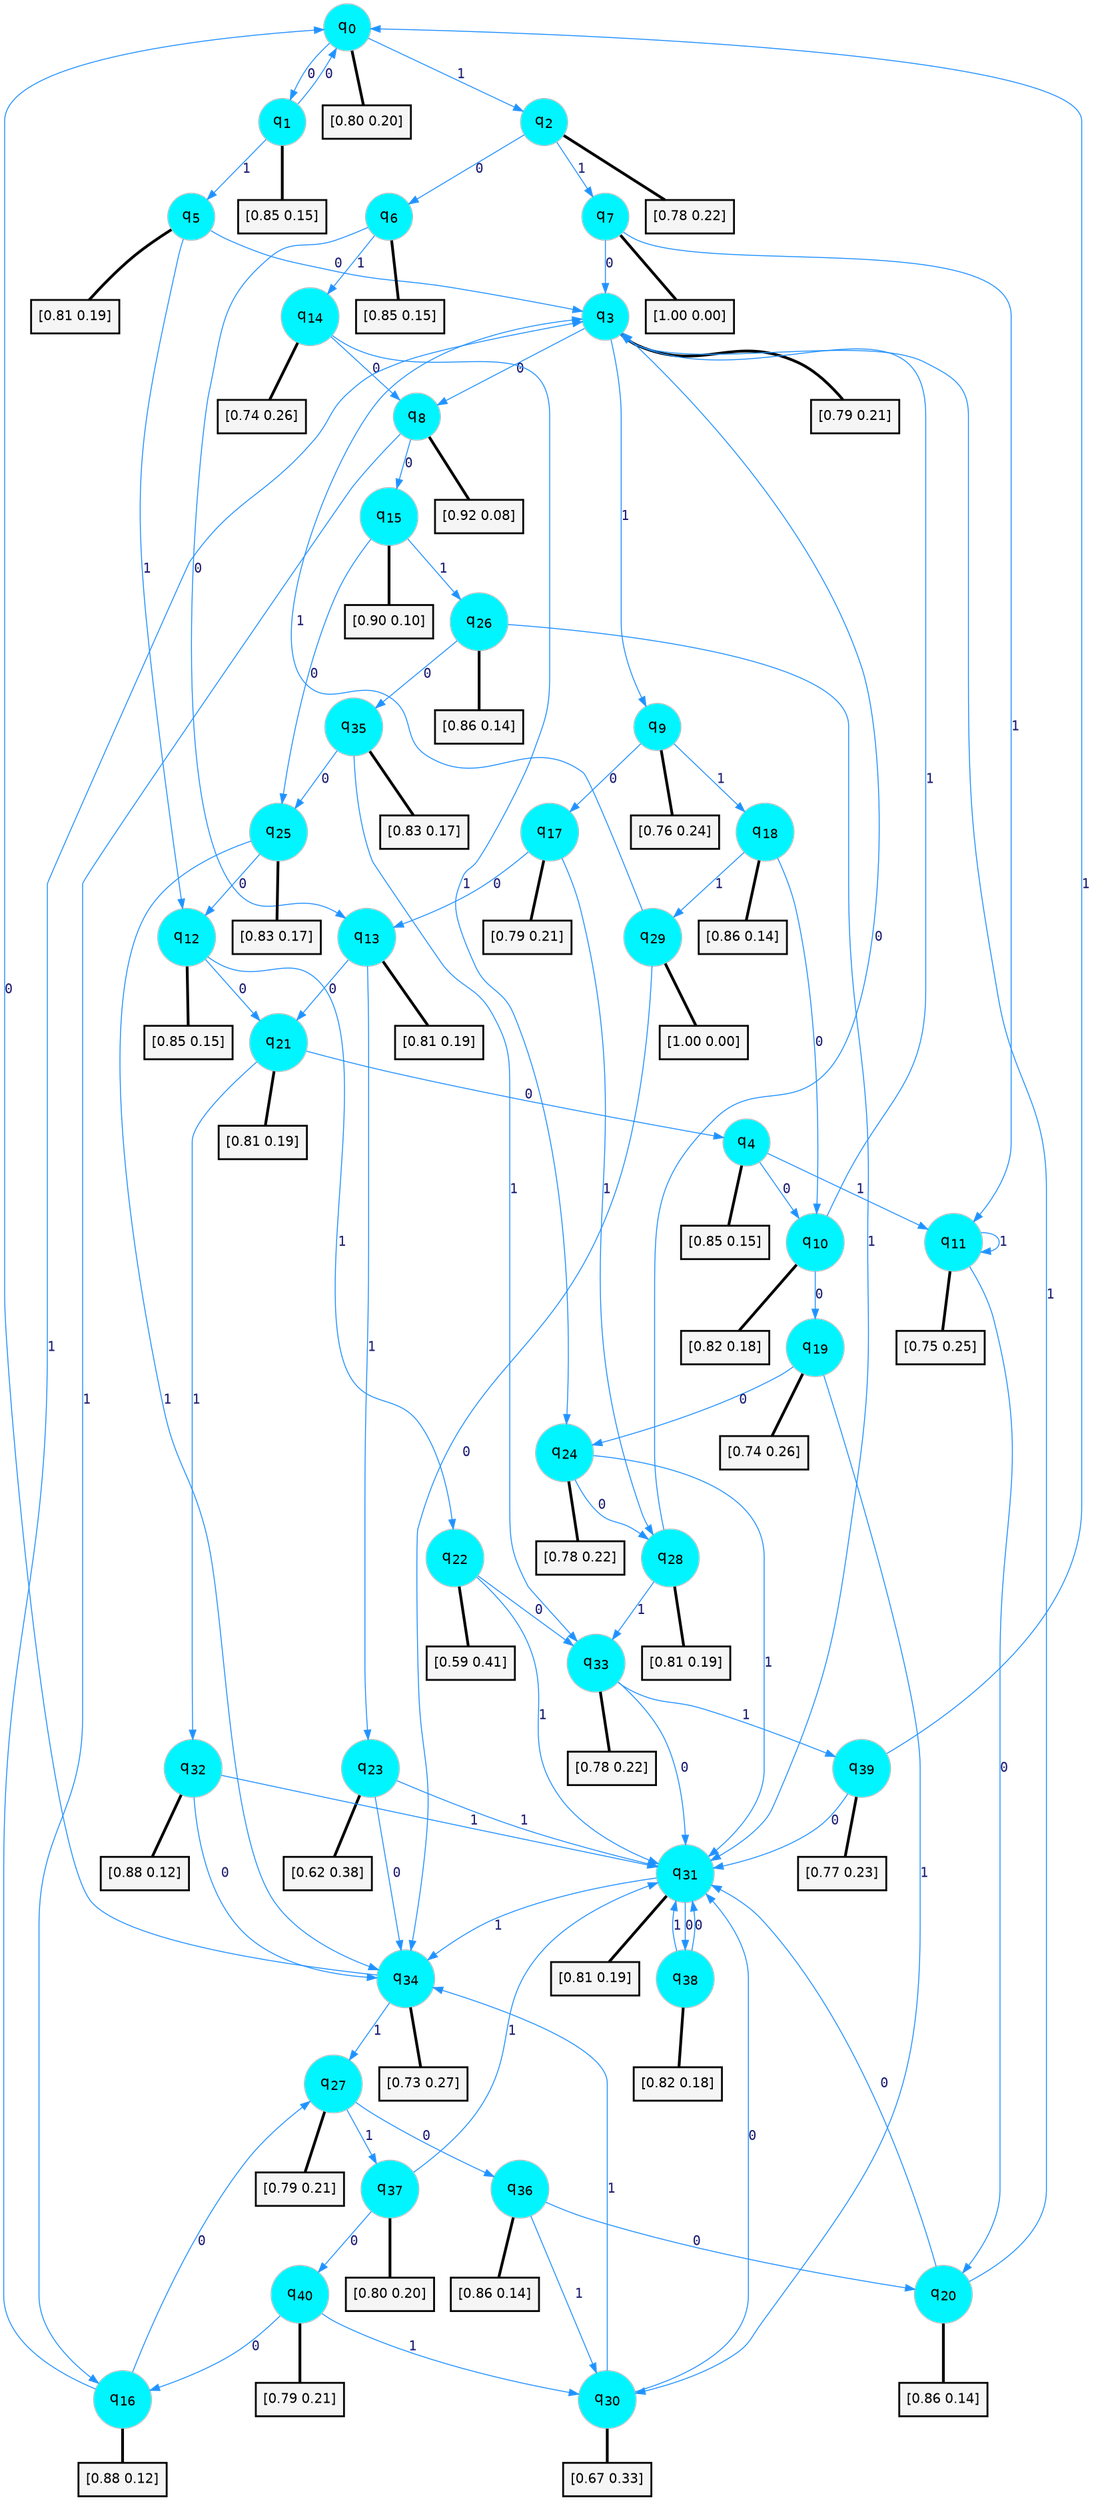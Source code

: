 digraph G {
graph [
bgcolor=transparent, dpi=300, rankdir=TD, size="40,25"];
node [
color=gray, fillcolor=turquoise1, fontcolor=black, fontname=Helvetica, fontsize=16, fontweight=bold, shape=circle, style=filled];
edge [
arrowsize=1, color=dodgerblue1, fontcolor=midnightblue, fontname=courier, fontweight=bold, penwidth=1, style=solid, weight=20];
0[label=<q<SUB>0</SUB>>];
1[label=<q<SUB>1</SUB>>];
2[label=<q<SUB>2</SUB>>];
3[label=<q<SUB>3</SUB>>];
4[label=<q<SUB>4</SUB>>];
5[label=<q<SUB>5</SUB>>];
6[label=<q<SUB>6</SUB>>];
7[label=<q<SUB>7</SUB>>];
8[label=<q<SUB>8</SUB>>];
9[label=<q<SUB>9</SUB>>];
10[label=<q<SUB>10</SUB>>];
11[label=<q<SUB>11</SUB>>];
12[label=<q<SUB>12</SUB>>];
13[label=<q<SUB>13</SUB>>];
14[label=<q<SUB>14</SUB>>];
15[label=<q<SUB>15</SUB>>];
16[label=<q<SUB>16</SUB>>];
17[label=<q<SUB>17</SUB>>];
18[label=<q<SUB>18</SUB>>];
19[label=<q<SUB>19</SUB>>];
20[label=<q<SUB>20</SUB>>];
21[label=<q<SUB>21</SUB>>];
22[label=<q<SUB>22</SUB>>];
23[label=<q<SUB>23</SUB>>];
24[label=<q<SUB>24</SUB>>];
25[label=<q<SUB>25</SUB>>];
26[label=<q<SUB>26</SUB>>];
27[label=<q<SUB>27</SUB>>];
28[label=<q<SUB>28</SUB>>];
29[label=<q<SUB>29</SUB>>];
30[label=<q<SUB>30</SUB>>];
31[label=<q<SUB>31</SUB>>];
32[label=<q<SUB>32</SUB>>];
33[label=<q<SUB>33</SUB>>];
34[label=<q<SUB>34</SUB>>];
35[label=<q<SUB>35</SUB>>];
36[label=<q<SUB>36</SUB>>];
37[label=<q<SUB>37</SUB>>];
38[label=<q<SUB>38</SUB>>];
39[label=<q<SUB>39</SUB>>];
40[label=<q<SUB>40</SUB>>];
41[label="[0.80 0.20]", shape=box,fontcolor=black, fontname=Helvetica, fontsize=14, penwidth=2, fillcolor=whitesmoke,color=black];
42[label="[0.85 0.15]", shape=box,fontcolor=black, fontname=Helvetica, fontsize=14, penwidth=2, fillcolor=whitesmoke,color=black];
43[label="[0.78 0.22]", shape=box,fontcolor=black, fontname=Helvetica, fontsize=14, penwidth=2, fillcolor=whitesmoke,color=black];
44[label="[0.79 0.21]", shape=box,fontcolor=black, fontname=Helvetica, fontsize=14, penwidth=2, fillcolor=whitesmoke,color=black];
45[label="[0.85 0.15]", shape=box,fontcolor=black, fontname=Helvetica, fontsize=14, penwidth=2, fillcolor=whitesmoke,color=black];
46[label="[0.81 0.19]", shape=box,fontcolor=black, fontname=Helvetica, fontsize=14, penwidth=2, fillcolor=whitesmoke,color=black];
47[label="[0.85 0.15]", shape=box,fontcolor=black, fontname=Helvetica, fontsize=14, penwidth=2, fillcolor=whitesmoke,color=black];
48[label="[1.00 0.00]", shape=box,fontcolor=black, fontname=Helvetica, fontsize=14, penwidth=2, fillcolor=whitesmoke,color=black];
49[label="[0.92 0.08]", shape=box,fontcolor=black, fontname=Helvetica, fontsize=14, penwidth=2, fillcolor=whitesmoke,color=black];
50[label="[0.76 0.24]", shape=box,fontcolor=black, fontname=Helvetica, fontsize=14, penwidth=2, fillcolor=whitesmoke,color=black];
51[label="[0.82 0.18]", shape=box,fontcolor=black, fontname=Helvetica, fontsize=14, penwidth=2, fillcolor=whitesmoke,color=black];
52[label="[0.75 0.25]", shape=box,fontcolor=black, fontname=Helvetica, fontsize=14, penwidth=2, fillcolor=whitesmoke,color=black];
53[label="[0.85 0.15]", shape=box,fontcolor=black, fontname=Helvetica, fontsize=14, penwidth=2, fillcolor=whitesmoke,color=black];
54[label="[0.81 0.19]", shape=box,fontcolor=black, fontname=Helvetica, fontsize=14, penwidth=2, fillcolor=whitesmoke,color=black];
55[label="[0.74 0.26]", shape=box,fontcolor=black, fontname=Helvetica, fontsize=14, penwidth=2, fillcolor=whitesmoke,color=black];
56[label="[0.90 0.10]", shape=box,fontcolor=black, fontname=Helvetica, fontsize=14, penwidth=2, fillcolor=whitesmoke,color=black];
57[label="[0.88 0.12]", shape=box,fontcolor=black, fontname=Helvetica, fontsize=14, penwidth=2, fillcolor=whitesmoke,color=black];
58[label="[0.79 0.21]", shape=box,fontcolor=black, fontname=Helvetica, fontsize=14, penwidth=2, fillcolor=whitesmoke,color=black];
59[label="[0.86 0.14]", shape=box,fontcolor=black, fontname=Helvetica, fontsize=14, penwidth=2, fillcolor=whitesmoke,color=black];
60[label="[0.74 0.26]", shape=box,fontcolor=black, fontname=Helvetica, fontsize=14, penwidth=2, fillcolor=whitesmoke,color=black];
61[label="[0.86 0.14]", shape=box,fontcolor=black, fontname=Helvetica, fontsize=14, penwidth=2, fillcolor=whitesmoke,color=black];
62[label="[0.81 0.19]", shape=box,fontcolor=black, fontname=Helvetica, fontsize=14, penwidth=2, fillcolor=whitesmoke,color=black];
63[label="[0.59 0.41]", shape=box,fontcolor=black, fontname=Helvetica, fontsize=14, penwidth=2, fillcolor=whitesmoke,color=black];
64[label="[0.62 0.38]", shape=box,fontcolor=black, fontname=Helvetica, fontsize=14, penwidth=2, fillcolor=whitesmoke,color=black];
65[label="[0.78 0.22]", shape=box,fontcolor=black, fontname=Helvetica, fontsize=14, penwidth=2, fillcolor=whitesmoke,color=black];
66[label="[0.83 0.17]", shape=box,fontcolor=black, fontname=Helvetica, fontsize=14, penwidth=2, fillcolor=whitesmoke,color=black];
67[label="[0.86 0.14]", shape=box,fontcolor=black, fontname=Helvetica, fontsize=14, penwidth=2, fillcolor=whitesmoke,color=black];
68[label="[0.79 0.21]", shape=box,fontcolor=black, fontname=Helvetica, fontsize=14, penwidth=2, fillcolor=whitesmoke,color=black];
69[label="[0.81 0.19]", shape=box,fontcolor=black, fontname=Helvetica, fontsize=14, penwidth=2, fillcolor=whitesmoke,color=black];
70[label="[1.00 0.00]", shape=box,fontcolor=black, fontname=Helvetica, fontsize=14, penwidth=2, fillcolor=whitesmoke,color=black];
71[label="[0.67 0.33]", shape=box,fontcolor=black, fontname=Helvetica, fontsize=14, penwidth=2, fillcolor=whitesmoke,color=black];
72[label="[0.81 0.19]", shape=box,fontcolor=black, fontname=Helvetica, fontsize=14, penwidth=2, fillcolor=whitesmoke,color=black];
73[label="[0.88 0.12]", shape=box,fontcolor=black, fontname=Helvetica, fontsize=14, penwidth=2, fillcolor=whitesmoke,color=black];
74[label="[0.78 0.22]", shape=box,fontcolor=black, fontname=Helvetica, fontsize=14, penwidth=2, fillcolor=whitesmoke,color=black];
75[label="[0.73 0.27]", shape=box,fontcolor=black, fontname=Helvetica, fontsize=14, penwidth=2, fillcolor=whitesmoke,color=black];
76[label="[0.83 0.17]", shape=box,fontcolor=black, fontname=Helvetica, fontsize=14, penwidth=2, fillcolor=whitesmoke,color=black];
77[label="[0.86 0.14]", shape=box,fontcolor=black, fontname=Helvetica, fontsize=14, penwidth=2, fillcolor=whitesmoke,color=black];
78[label="[0.80 0.20]", shape=box,fontcolor=black, fontname=Helvetica, fontsize=14, penwidth=2, fillcolor=whitesmoke,color=black];
79[label="[0.82 0.18]", shape=box,fontcolor=black, fontname=Helvetica, fontsize=14, penwidth=2, fillcolor=whitesmoke,color=black];
80[label="[0.77 0.23]", shape=box,fontcolor=black, fontname=Helvetica, fontsize=14, penwidth=2, fillcolor=whitesmoke,color=black];
81[label="[0.79 0.21]", shape=box,fontcolor=black, fontname=Helvetica, fontsize=14, penwidth=2, fillcolor=whitesmoke,color=black];
0->1 [label=0];
0->2 [label=1];
0->41 [arrowhead=none, penwidth=3,color=black];
1->0 [label=0];
1->5 [label=1];
1->42 [arrowhead=none, penwidth=3,color=black];
2->6 [label=0];
2->7 [label=1];
2->43 [arrowhead=none, penwidth=3,color=black];
3->8 [label=0];
3->9 [label=1];
3->44 [arrowhead=none, penwidth=3,color=black];
4->10 [label=0];
4->11 [label=1];
4->45 [arrowhead=none, penwidth=3,color=black];
5->3 [label=0];
5->12 [label=1];
5->46 [arrowhead=none, penwidth=3,color=black];
6->13 [label=0];
6->14 [label=1];
6->47 [arrowhead=none, penwidth=3,color=black];
7->3 [label=0];
7->11 [label=1];
7->48 [arrowhead=none, penwidth=3,color=black];
8->15 [label=0];
8->16 [label=1];
8->49 [arrowhead=none, penwidth=3,color=black];
9->17 [label=0];
9->18 [label=1];
9->50 [arrowhead=none, penwidth=3,color=black];
10->19 [label=0];
10->3 [label=1];
10->51 [arrowhead=none, penwidth=3,color=black];
11->20 [label=0];
11->11 [label=1];
11->52 [arrowhead=none, penwidth=3,color=black];
12->21 [label=0];
12->22 [label=1];
12->53 [arrowhead=none, penwidth=3,color=black];
13->21 [label=0];
13->23 [label=1];
13->54 [arrowhead=none, penwidth=3,color=black];
14->8 [label=0];
14->24 [label=1];
14->55 [arrowhead=none, penwidth=3,color=black];
15->25 [label=0];
15->26 [label=1];
15->56 [arrowhead=none, penwidth=3,color=black];
16->27 [label=0];
16->3 [label=1];
16->57 [arrowhead=none, penwidth=3,color=black];
17->13 [label=0];
17->28 [label=1];
17->58 [arrowhead=none, penwidth=3,color=black];
18->10 [label=0];
18->29 [label=1];
18->59 [arrowhead=none, penwidth=3,color=black];
19->24 [label=0];
19->30 [label=1];
19->60 [arrowhead=none, penwidth=3,color=black];
20->31 [label=0];
20->3 [label=1];
20->61 [arrowhead=none, penwidth=3,color=black];
21->4 [label=0];
21->32 [label=1];
21->62 [arrowhead=none, penwidth=3,color=black];
22->33 [label=0];
22->31 [label=1];
22->63 [arrowhead=none, penwidth=3,color=black];
23->34 [label=0];
23->31 [label=1];
23->64 [arrowhead=none, penwidth=3,color=black];
24->28 [label=0];
24->31 [label=1];
24->65 [arrowhead=none, penwidth=3,color=black];
25->12 [label=0];
25->34 [label=1];
25->66 [arrowhead=none, penwidth=3,color=black];
26->35 [label=0];
26->31 [label=1];
26->67 [arrowhead=none, penwidth=3,color=black];
27->36 [label=0];
27->37 [label=1];
27->68 [arrowhead=none, penwidth=3,color=black];
28->3 [label=0];
28->33 [label=1];
28->69 [arrowhead=none, penwidth=3,color=black];
29->34 [label=0];
29->3 [label=1];
29->70 [arrowhead=none, penwidth=3,color=black];
30->31 [label=0];
30->34 [label=1];
30->71 [arrowhead=none, penwidth=3,color=black];
31->38 [label=0];
31->34 [label=1];
31->72 [arrowhead=none, penwidth=3,color=black];
32->34 [label=0];
32->31 [label=1];
32->73 [arrowhead=none, penwidth=3,color=black];
33->31 [label=0];
33->39 [label=1];
33->74 [arrowhead=none, penwidth=3,color=black];
34->0 [label=0];
34->27 [label=1];
34->75 [arrowhead=none, penwidth=3,color=black];
35->25 [label=0];
35->33 [label=1];
35->76 [arrowhead=none, penwidth=3,color=black];
36->20 [label=0];
36->30 [label=1];
36->77 [arrowhead=none, penwidth=3,color=black];
37->40 [label=0];
37->31 [label=1];
37->78 [arrowhead=none, penwidth=3,color=black];
38->31 [label=0];
38->31 [label=1];
38->79 [arrowhead=none, penwidth=3,color=black];
39->31 [label=0];
39->0 [label=1];
39->80 [arrowhead=none, penwidth=3,color=black];
40->16 [label=0];
40->30 [label=1];
40->81 [arrowhead=none, penwidth=3,color=black];
}
